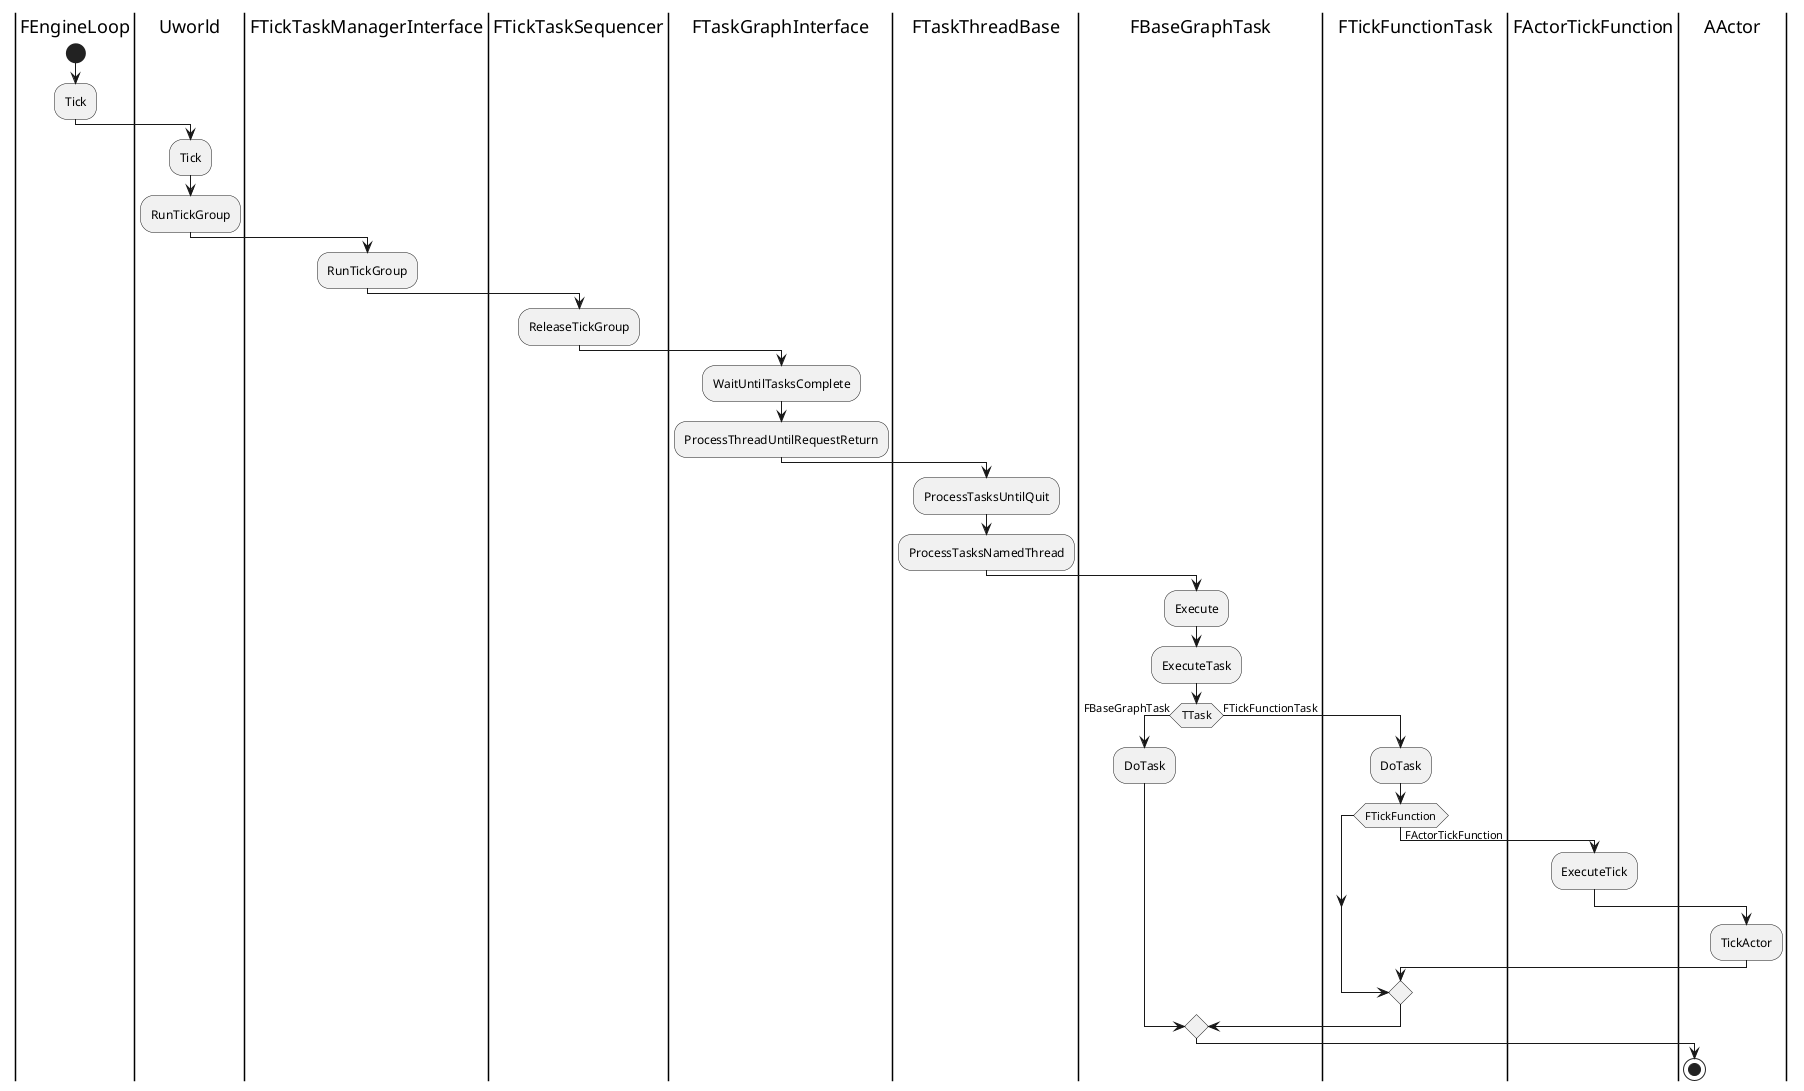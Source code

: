 @startuml
|FEngineLoop|
start
:Tick;

|Uworld|
:Tick;
:RunTickGroup;

|FTickTaskManagerInterface|
:RunTickGroup;

|FTickTaskSequencer|
:ReleaseTickGroup;

|FTaskGraphInterface|
:WaitUntilTasksComplete;
:ProcessThreadUntilRequestReturn;

|FTaskThreadBase|
:ProcessTasksUntilQuit;
:ProcessTasksNamedThread;

|FBaseGraphTask|
:Execute;
:ExecuteTask;


if(TTask) is (FBaseGraphTask) then
:DoTask;
else(FTickFunctionTask)
|FTickFunctionTask|
:DoTask;

if(FTickFunction) is(FActorTickFunction) then
|FActorTickFunction|
:ExecuteTick;
|AActor|
:TickActor;
endif

endif

stop
@enduml